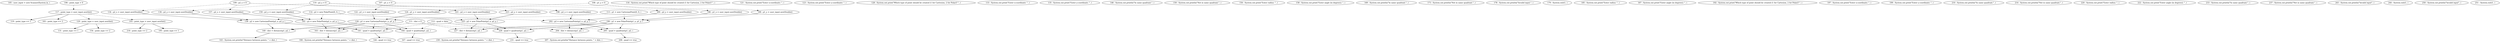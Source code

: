 digraph G {
"105 : user_input = new Scanner(System.in, )"
"106 : point_type = 0"
"106 : point_type = 0" -> "117 : point_type = user_input.nextInt()" [style=dashed]
"107 : p1_x = 0"
"107 : p1_x = 0" -> "186 : p1_x = user_input.nextDouble()" [style=dashed]
"107 : p1_x = 0" -> "122 : p1_x = user_input.nextDouble()" [style=dashed]
"108 : p1_y = 0"
"108 : p1_y = 0" -> "124 : p1_y = user_input.nextDouble()" [style=dashed]
"108 : p1_y = 0" -> "188 : p1_y = user_input.nextDouble()" [style=dashed]
"109 : p2_x = 0"
"109 : p2_x = 0" -> "221 : p2_x = user_input.nextDouble()" [style=dashed]
"109 : p2_x = 0" -> "198 : p2_x = user_input.nextDouble()" [style=dashed]
"109 : p2_x = 0" -> "134 : p2_x = user_input.nextDouble()" [style=dashed]
"109 : p2_x = 0" -> "157 : p2_x = user_input.nextDouble()" [style=dashed]
"110 : p2_y = 0"
"110 : p2_y = 0" -> "159 : p2_y = user_input.nextDouble()" [style=dashed]
"110 : p2_y = 0" -> "223 : p2_y = user_input.nextDouble()" [style=dashed]
"110 : p2_y = 0" -> "136 : p2_y = user_input.nextDouble()" [style=dashed]
"110 : p2_y = 0" -> "200 : p2_y = user_input.nextDouble()" [style=dashed]
"111 : dist = 0"
"111 : dist = 0" -> "163 : dist = distance(p1, p2, )" [style=dashed]
"111 : dist = 0" -> "140 : dist = distance(p1, p2, )" [style=dashed]
"111 : dist = 0" -> "204 : dist = distance(p1, p2, )" [style=dashed]
"111 : dist = 0" -> "227 : dist = distance(p1, p2, )" [style=dashed]
"112 : quad = false"
"112 : quad = false" -> "228 : quad = quadrant(p1, p2, )" [style=dashed]
"112 : quad = false" -> "141 : quad = quadrant(p1, p2, )" [style=dashed]
"112 : quad = false" -> "164 : quad = quadrant(p1, p2, )" [style=dashed]
"112 : quad = false" -> "205 : quad = quadrant(p1, p2, )" [style=dashed]
"113 : p1 = new CartesianPoint(0, 0, )"
"113 : p1 = new CartesianPoint(0, 0, )" -> "126 : p1 = new CartesianPoint(p1_x, p1_y, )" [style=dashed]
"113 : p1 = new CartesianPoint(0, 0, )" -> "190 : p1 = new PolarPoint(p1_x, p1_y, )" [style=dashed]
"114 : p2 = new PolarPoint(0, 0, )"
"114 : p2 = new PolarPoint(0, 0, )" -> "138 : p2 = new CartesianPoint(p2_x, p2_y, )" [style=dashed]
"114 : p2 = new PolarPoint(0, 0, )" -> "202 : p2 = new CartesianPoint(p2_x, p2_y, )" [style=dashed]
"114 : p2 = new PolarPoint(0, 0, )" -> "225 : p2 = new PolarPoint(p2_x, p2_y, )" [style=dashed]
"114 : p2 = new PolarPoint(0, 0, )" -> "161 : p2 = new PolarPoint(p2_x, p2_y, )" [style=dashed]
"116 : System.out.print(\"Which type of point should be created (1 for Cartesion, 2 for Polar)? \", )"
"117 : point_type = user_input.nextInt()"
"117 : point_type = user_input.nextInt()" -> "119 : point_type == 1"
"117 : point_type = user_input.nextInt()" -> "183 : point_type == 2"
"117 : point_type = user_input.nextInt()" -> "129 : point_type = user_input.nextInt()" [style=dashed]
"117 : point_type = user_input.nextInt()" -> "193 : point_type = user_input.nextInt()" [style=dashed]
"119 : point_type == 1"
"121 : System.out.print(\"Enter x-coordinate: \", )"
"122 : p1_x = user_input.nextDouble()"
"122 : p1_x = user_input.nextDouble()" -> "126 : p1 = new CartesianPoint(p1_x, p1_y, )"
"123 : System.out.print(\"Enter y-coordinate: \", )"
"124 : p1_y = user_input.nextDouble()"
"124 : p1_y = user_input.nextDouble()" -> "126 : p1 = new CartesianPoint(p1_x, p1_y, )"
"126 : p1 = new CartesianPoint(p1_x, p1_y, )"
"126 : p1 = new CartesianPoint(p1_x, p1_y, )" -> "163 : dist = distance(p1, p2, )"
"126 : p1 = new CartesianPoint(p1_x, p1_y, )" -> "140 : dist = distance(p1, p2, )"
"126 : p1 = new CartesianPoint(p1_x, p1_y, )" -> "141 : quad = quadrant(p1, p2, )"
"126 : p1 = new CartesianPoint(p1_x, p1_y, )" -> "164 : quad = quadrant(p1, p2, )"
"128 : System.out.print(\"Which type of point should be created (1 for Cartesion, 2 for Polar)? \", )"
"129 : point_type = user_input.nextInt()"
"129 : point_type = user_input.nextInt()" -> "131 : point_type == 1"
"129 : point_type = user_input.nextInt()" -> "154 : point_type == 2"
"131 : point_type == 1"
"133 : System.out.print(\"Enter x-coordinate: \", )"
"134 : p2_x = user_input.nextDouble()"
"134 : p2_x = user_input.nextDouble()" -> "138 : p2 = new CartesianPoint(p2_x, p2_y, )"
"135 : System.out.print(\"Enter y-coordinate: \", )"
"136 : p2_y = user_input.nextDouble()"
"136 : p2_y = user_input.nextDouble()" -> "138 : p2 = new CartesianPoint(p2_x, p2_y, )"
"138 : p2 = new CartesianPoint(p2_x, p2_y, )"
"138 : p2 = new CartesianPoint(p2_x, p2_y, )" -> "140 : dist = distance(p1, p2, )"
"138 : p2 = new CartesianPoint(p2_x, p2_y, )" -> "141 : quad = quadrant(p1, p2, )"
"140 : dist = distance(p1, p2, )"
"140 : dist = distance(p1, p2, )" -> "143 : System.out.println(\"Distance between points: \" + dist, )"
"141 : quad = quadrant(p1, p2, )"
"141 : quad = quadrant(p1, p2, )" -> "144 : quad == true"
"143 : System.out.println(\"Distance between points: \" + dist, )"
"144 : quad == true"
"146 : System.out.println(\"In same quadrant.\", )"
"150 : System.out.println(\"Not in same quadrant.\", )"
"154 : point_type == 2"
"156 : System.out.print(\"Enter radius: \", )"
"157 : p2_x = user_input.nextDouble()"
"157 : p2_x = user_input.nextDouble()" -> "161 : p2 = new PolarPoint(p2_x, p2_y, )"
"158 : System.out.print(\"Enter angle (in degrees): \", )"
"159 : p2_y = user_input.nextDouble()"
"159 : p2_y = user_input.nextDouble()" -> "161 : p2 = new PolarPoint(p2_x, p2_y, )"
"161 : p2 = new PolarPoint(p2_x, p2_y, )"
"161 : p2 = new PolarPoint(p2_x, p2_y, )" -> "163 : dist = distance(p1, p2, )"
"161 : p2 = new PolarPoint(p2_x, p2_y, )" -> "164 : quad = quadrant(p1, p2, )"
"163 : dist = distance(p1, p2, )"
"163 : dist = distance(p1, p2, )" -> "166 : System.out.println(\"Distance between points: \" + dist, )"
"164 : quad = quadrant(p1, p2, )"
"164 : quad = quadrant(p1, p2, )" -> "167 : quad == true"
"166 : System.out.println(\"Distance between points: \" + dist, )"
"167 : quad == true"
"169 : System.out.println(\"In same quadrant.\", )"
"173 : System.out.println(\"Not in same quadrant.\", )"
"178 : System.out.println(\"Invalid input.\", )"
"179 : System.exit(1, )"
"183 : point_type == 2"
"185 : System.out.print(\"Enter radius: \", )"
"186 : p1_x = user_input.nextDouble()"
"186 : p1_x = user_input.nextDouble()" -> "190 : p1 = new PolarPoint(p1_x, p1_y, )"
"187 : System.out.print(\"Enter angle (in degrees): \", )"
"188 : p1_y = user_input.nextDouble()"
"188 : p1_y = user_input.nextDouble()" -> "190 : p1 = new PolarPoint(p1_x, p1_y, )"
"190 : p1 = new PolarPoint(p1_x, p1_y, )"
"190 : p1 = new PolarPoint(p1_x, p1_y, )" -> "228 : quad = quadrant(p1, p2, )"
"190 : p1 = new PolarPoint(p1_x, p1_y, )" -> "204 : dist = distance(p1, p2, )"
"190 : p1 = new PolarPoint(p1_x, p1_y, )" -> "227 : dist = distance(p1, p2, )"
"190 : p1 = new PolarPoint(p1_x, p1_y, )" -> "205 : quad = quadrant(p1, p2, )"
"192 : System.out.print(\"Which type of point should be created (1 for Cartesion, 2 for Polar)? \", )"
"193 : point_type = user_input.nextInt()"
"193 : point_type = user_input.nextInt()" -> "218 : point_type == 2"
"193 : point_type = user_input.nextInt()" -> "195 : point_type == 1"
"195 : point_type == 1"
"197 : System.out.print(\"Enter x-coordinate: \", )"
"198 : p2_x = user_input.nextDouble()"
"198 : p2_x = user_input.nextDouble()" -> "202 : p2 = new CartesianPoint(p2_x, p2_y, )"
"199 : System.out.print(\"Enter y-coordinate: \", )"
"200 : p2_y = user_input.nextDouble()"
"200 : p2_y = user_input.nextDouble()" -> "202 : p2 = new CartesianPoint(p2_x, p2_y, )"
"202 : p2 = new CartesianPoint(p2_x, p2_y, )"
"202 : p2 = new CartesianPoint(p2_x, p2_y, )" -> "204 : dist = distance(p1, p2, )"
"202 : p2 = new CartesianPoint(p2_x, p2_y, )" -> "205 : quad = quadrant(p1, p2, )"
"204 : dist = distance(p1, p2, )"
"204 : dist = distance(p1, p2, )" -> "207 : System.out.println(\"Distance between points: \" + dist, )"
"205 : quad = quadrant(p1, p2, )"
"205 : quad = quadrant(p1, p2, )" -> "208 : quad == true"
"207 : System.out.println(\"Distance between points: \" + dist, )"
"208 : quad == true"
"210 : System.out.println(\"In same quadrant.\", )"
"214 : System.out.println(\"Not in same quadrant.\", )"
"218 : point_type == 2"
"220 : System.out.print(\"Enter radius: \", )"
"221 : p2_x = user_input.nextDouble()"
"221 : p2_x = user_input.nextDouble()" -> "225 : p2 = new PolarPoint(p2_x, p2_y, )"
"222 : System.out.print(\"Enter angle (in degrees): \", )"
"223 : p2_y = user_input.nextDouble()"
"223 : p2_y = user_input.nextDouble()" -> "225 : p2 = new PolarPoint(p2_x, p2_y, )"
"225 : p2 = new PolarPoint(p2_x, p2_y, )"
"225 : p2 = new PolarPoint(p2_x, p2_y, )" -> "228 : quad = quadrant(p1, p2, )"
"225 : p2 = new PolarPoint(p2_x, p2_y, )" -> "227 : dist = distance(p1, p2, )"
"227 : dist = distance(p1, p2, )"
"227 : dist = distance(p1, p2, )" -> "230 : System.out.println(\"Distance between points: \" + dist, )"
"228 : quad = quadrant(p1, p2, )"
"228 : quad = quadrant(p1, p2, )" -> "231 : quad == true"
"230 : System.out.println(\"Distance between points: \" + dist, )"
"231 : quad == true"
"233 : System.out.println(\"In same quadrant.\", )"
"237 : System.out.println(\"Not in same quadrant.\", )"
"243 : System.out.println(\"Invalid input\", )"
"244 : System.exit(1, )"
"250 : System.out.println(\"Invalid input\", )"
"251 : System.exit(1, )"
}
